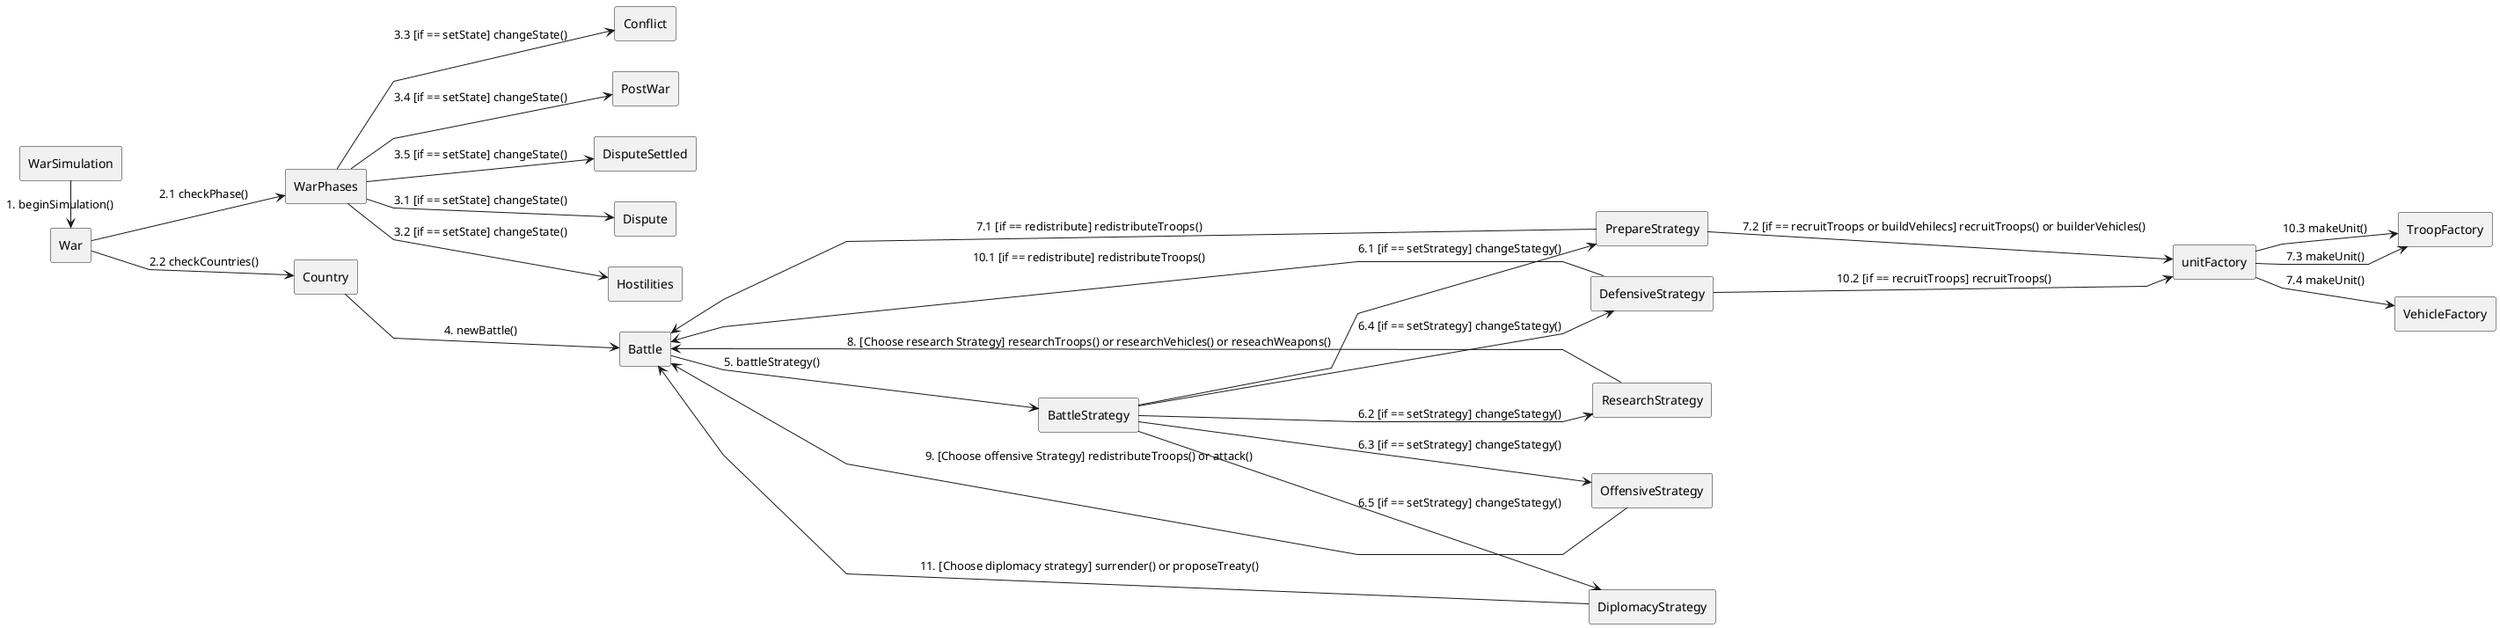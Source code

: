 @startuml CommunicationDiagram
skinparam linetype polyline
left to right direction
rectangle WarSimulation as 1
rectangle War as 2
rectangle Battle as 3
rectangle WarPhases as 4
rectangle Dispute as 5
rectangle Hostilities as 6
rectangle Conflict as 7
rectangle PostWar as 8 
rectangle DisputeSettled as 9 
rectangle BattleStrategy as 10
rectangle PrepareStrategy as 11
rectangle ResearchStrategy as 12
rectangle OffensiveStrategy as 13
rectangle DefensiveStrategy as 14
rectangle DiplomacyStrategy as 15
rectangle Country as 16
rectangle unitFactory as 17
rectangle TroopFactory as 18
rectangle VehicleFactory as 19

1 -> 2 : 1. beginSimulation()
2 --> 4 : 2.1 checkPhase()
4 --> 5 : 3.1 [if == setState] changeState()
4 --> 6 : 3.2 [if == setState] changeState()
4 --> 7 : 3.3 [if == setState] changeState()
4 --> 8 : 3.4 [if == setState] changeState()
4 --> 9 : 3.5 [if == setState] changeState()

2 --> 16 : 2.2 checkCountries()
16 --> 3 : 4. newBattle()

3 --> 10 : 5. battleStrategy()

10 --> 11 : 6.1 [if == setStrategy] changeStategy()
11 --> 3 : 7.1 [if == redistribute] redistributeTroops()
11 --> 17 : 7.2 [if == recruitTroops or buildVehilecs] recruitTroops() or builderVehicles()
17 --> 18 : 7.3 makeUnit()
17 --> 19 : 7.4 makeUnit()

10 --> 12 : 6.2 [if == setStrategy] changeStategy()
12 --> 3 : 8. [Choose research Strategy] researchTroops() or researchVehicles() or reseachWeapons()

10 --> 13 : 6.3 [if == setStrategy] changeStategy()
13 --> 3 : 9. [Choose offensive Strategy] redistributeTroops() or attack()

10 --> 14 : 6.4 [if == setStrategy] changeStategy()
14 --> 3 : 10.1 [if == redistribute] redistributeTroops()
14 --> 17 : 10.2 [if == recruitTroops] recruitTroops()
17 --> 18 : 10.3 makeUnit()

10 --> 15 : 6.5 [if == setStrategy] changeStategy()
15 --> 3 : 11. [Choose diplomacy strategy] surrender() or proposeTreaty()


@enduml